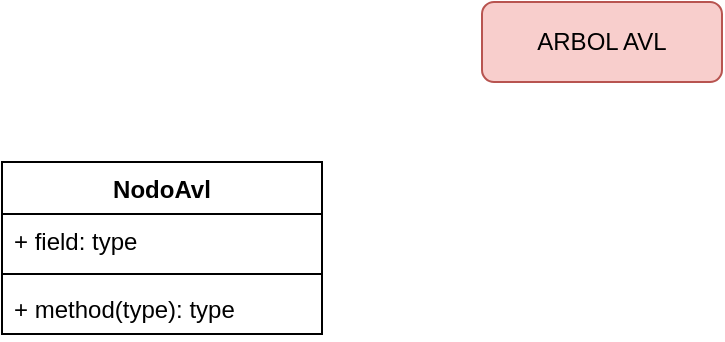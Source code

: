 <mxfile version="20.0.4" type="device" pages="6"><diagram id="R9HmOmGrn0DFZpgIMttn" name="Page-1"><mxGraphModel dx="543" dy="479" grid="1" gridSize="10" guides="1" tooltips="1" connect="1" arrows="1" fold="1" page="1" pageScale="1" pageWidth="850" pageHeight="1100" math="0" shadow="0"><root><mxCell id="0"/><mxCell id="1" parent="0"/><mxCell id="myRPwCA7bbL3HdgP-Zd--1" value="ARBOL AVL" style="rounded=1;whiteSpace=wrap;html=1;fillColor=#f8cecc;strokeColor=#b85450;" parent="1" vertex="1"><mxGeometry x="320" y="80" width="120" height="40" as="geometry"/></mxCell><mxCell id="myRPwCA7bbL3HdgP-Zd--2" value="NodoAvl" style="swimlane;fontStyle=1;align=center;verticalAlign=top;childLayout=stackLayout;horizontal=1;startSize=26;horizontalStack=0;resizeParent=1;resizeParentMax=0;resizeLast=0;collapsible=1;marginBottom=0;" parent="1" vertex="1"><mxGeometry x="80" y="160" width="160" height="86" as="geometry"/></mxCell><mxCell id="myRPwCA7bbL3HdgP-Zd--3" value="+ field: type" style="text;strokeColor=none;fillColor=none;align=left;verticalAlign=top;spacingLeft=4;spacingRight=4;overflow=hidden;rotatable=0;points=[[0,0.5],[1,0.5]];portConstraint=eastwest;" parent="myRPwCA7bbL3HdgP-Zd--2" vertex="1"><mxGeometry y="26" width="160" height="26" as="geometry"/></mxCell><mxCell id="myRPwCA7bbL3HdgP-Zd--4" value="" style="line;strokeWidth=1;fillColor=none;align=left;verticalAlign=middle;spacingTop=-1;spacingLeft=3;spacingRight=3;rotatable=0;labelPosition=right;points=[];portConstraint=eastwest;" parent="myRPwCA7bbL3HdgP-Zd--2" vertex="1"><mxGeometry y="52" width="160" height="8" as="geometry"/></mxCell><mxCell id="myRPwCA7bbL3HdgP-Zd--5" value="+ method(type): type" style="text;strokeColor=none;fillColor=none;align=left;verticalAlign=top;spacingLeft=4;spacingRight=4;overflow=hidden;rotatable=0;points=[[0,0.5],[1,0.5]];portConstraint=eastwest;" parent="myRPwCA7bbL3HdgP-Zd--2" vertex="1"><mxGeometry y="60" width="160" height="26" as="geometry"/></mxCell></root></mxGraphModel></diagram><diagram id="ww0u9UkMHKjCdsdbLBeo" name="Page-2"><mxGraphModel dx="543" dy="479" grid="1" gridSize="10" guides="1" tooltips="1" connect="1" arrows="1" fold="1" page="1" pageScale="1" pageWidth="850" pageHeight="1100" math="0" shadow="0"><root><mxCell id="0"/><mxCell id="1" parent="0"/><mxCell id="B1tex8iKK5MIKcVeObwR-1" value="LISTA CLIENTES" style="rounded=1;whiteSpace=wrap;html=1;fillColor=#f8cecc;strokeColor=#b85450;" parent="1" vertex="1"><mxGeometry x="160" y="80" width="120" height="40" as="geometry"/></mxCell><mxCell id="69db1T7h85Bh_J88DnZD-16" style="edgeStyle=none;rounded=0;orthogonalLoop=1;jettySize=auto;html=1;entryX=0;entryY=0.5;entryDx=0;entryDy=0;" edge="1" parent="1" source="B1tex8iKK5MIKcVeObwR-2" target="69db1T7h85Bh_J88DnZD-3"><mxGeometry relative="1" as="geometry"/></mxCell><mxCell id="69db1T7h85Bh_J88DnZD-17" style="edgeStyle=none;rounded=0;orthogonalLoop=1;jettySize=auto;html=1;entryX=0;entryY=0.5;entryDx=0;entryDy=0;" edge="1" parent="1" source="B1tex8iKK5MIKcVeObwR-2" target="69db1T7h85Bh_J88DnZD-2"><mxGeometry relative="1" as="geometry"/></mxCell><mxCell id="B1tex8iKK5MIKcVeObwR-2" value="NodoCliente" style="swimlane;fontStyle=1;align=center;verticalAlign=top;childLayout=stackLayout;horizontal=1;startSize=26;horizontalStack=0;resizeParent=1;resizeParentMax=0;resizeLast=0;collapsible=1;marginBottom=0;" parent="1" vertex="1"><mxGeometry x="40" y="160" width="160" height="242" as="geometry"/></mxCell><mxCell id="B1tex8iKK5MIKcVeObwR-3" value="+ dpi: String" style="text;strokeColor=none;fillColor=none;align=left;verticalAlign=top;spacingLeft=4;spacingRight=4;overflow=hidden;rotatable=0;points=[[0,0.5],[1,0.5]];portConstraint=eastwest;" parent="B1tex8iKK5MIKcVeObwR-2" vertex="1"><mxGeometry y="26" width="160" height="26" as="geometry"/></mxCell><mxCell id="B1tex8iKK5MIKcVeObwR-6" value="+ nombreCompleto: String" style="text;strokeColor=none;fillColor=none;align=left;verticalAlign=top;spacingLeft=4;spacingRight=4;overflow=hidden;rotatable=0;points=[[0,0.5],[1,0.5]];portConstraint=eastwest;" parent="B1tex8iKK5MIKcVeObwR-2" vertex="1"><mxGeometry y="52" width="160" height="26" as="geometry"/></mxCell><mxCell id="B1tex8iKK5MIKcVeObwR-8" value="+ nombreUsuario: String" style="text;strokeColor=none;fillColor=none;align=left;verticalAlign=top;spacingLeft=4;spacingRight=4;overflow=hidden;rotatable=0;points=[[0,0.5],[1,0.5]];portConstraint=eastwest;" parent="B1tex8iKK5MIKcVeObwR-2" vertex="1"><mxGeometry y="78" width="160" height="26" as="geometry"/></mxCell><mxCell id="B1tex8iKK5MIKcVeObwR-10" value="+ correo: String" style="text;strokeColor=none;fillColor=none;align=left;verticalAlign=top;spacingLeft=4;spacingRight=4;overflow=hidden;rotatable=0;points=[[0,0.5],[1,0.5]];portConstraint=eastwest;" parent="B1tex8iKK5MIKcVeObwR-2" vertex="1"><mxGeometry y="104" width="160" height="26" as="geometry"/></mxCell><mxCell id="B1tex8iKK5MIKcVeObwR-11" value="+ contrasenia: String" style="text;strokeColor=none;fillColor=none;align=left;verticalAlign=top;spacingLeft=4;spacingRight=4;overflow=hidden;rotatable=0;points=[[0,0.5],[1,0.5]];portConstraint=eastwest;" parent="B1tex8iKK5MIKcVeObwR-2" vertex="1"><mxGeometry y="130" width="160" height="26" as="geometry"/></mxCell><mxCell id="B1tex8iKK5MIKcVeObwR-9" value="+ telefono: String" style="text;strokeColor=none;fillColor=none;align=left;verticalAlign=top;spacingLeft=4;spacingRight=4;overflow=hidden;rotatable=0;points=[[0,0.5],[1,0.5]];portConstraint=eastwest;" parent="B1tex8iKK5MIKcVeObwR-2" vertex="1"><mxGeometry y="156" width="160" height="26" as="geometry"/></mxCell><mxCell id="B1tex8iKK5MIKcVeObwR-7" value="+ siguiente: NodoCliente()" style="text;strokeColor=none;fillColor=none;align=left;verticalAlign=top;spacingLeft=4;spacingRight=4;overflow=hidden;rotatable=0;points=[[0,0.5],[1,0.5]];portConstraint=eastwest;" parent="B1tex8iKK5MIKcVeObwR-2" vertex="1"><mxGeometry y="182" width="160" height="26" as="geometry"/></mxCell><mxCell id="B1tex8iKK5MIKcVeObwR-4" value="" style="line;strokeWidth=1;fillColor=none;align=left;verticalAlign=middle;spacingTop=-1;spacingLeft=3;spacingRight=3;rotatable=0;labelPosition=right;points=[];portConstraint=eastwest;" parent="B1tex8iKK5MIKcVeObwR-2" vertex="1"><mxGeometry y="208" width="160" height="8" as="geometry"/></mxCell><mxCell id="B1tex8iKK5MIKcVeObwR-5" value="+ method(type): type" style="text;strokeColor=none;fillColor=none;align=left;verticalAlign=top;spacingLeft=4;spacingRight=4;overflow=hidden;rotatable=0;points=[[0,0.5],[1,0.5]];portConstraint=eastwest;" parent="B1tex8iKK5MIKcVeObwR-2" vertex="1"><mxGeometry y="216" width="160" height="26" as="geometry"/></mxCell><mxCell id="69db1T7h85Bh_J88DnZD-1" value="ListaCliente" style="swimlane;fontStyle=1;align=center;verticalAlign=top;childLayout=stackLayout;horizontal=1;startSize=26;horizontalStack=0;resizeParent=1;resizeParentMax=0;resizeLast=0;collapsible=1;marginBottom=0;" vertex="1" parent="1"><mxGeometry x="320" y="160" width="190" height="216" as="geometry"/></mxCell><mxCell id="69db1T7h85Bh_J88DnZD-2" value="+ primero: NodoCliente()" style="text;strokeColor=none;fillColor=none;align=left;verticalAlign=top;spacingLeft=4;spacingRight=4;overflow=hidden;rotatable=0;points=[[0,0.5],[1,0.5]];portConstraint=eastwest;" vertex="1" parent="69db1T7h85Bh_J88DnZD-1"><mxGeometry y="26" width="190" height="26" as="geometry"/></mxCell><mxCell id="69db1T7h85Bh_J88DnZD-3" value="+ ultimo: NodoCliente()" style="text;strokeColor=none;fillColor=none;align=left;verticalAlign=top;spacingLeft=4;spacingRight=4;overflow=hidden;rotatable=0;points=[[0,0.5],[1,0.5]];portConstraint=eastwest;" vertex="1" parent="69db1T7h85Bh_J88DnZD-1"><mxGeometry y="52" width="190" height="26" as="geometry"/></mxCell><mxCell id="69db1T7h85Bh_J88DnZD-4" value="+ size: int" style="text;strokeColor=none;fillColor=none;align=left;verticalAlign=top;spacingLeft=4;spacingRight=4;overflow=hidden;rotatable=0;points=[[0,0.5],[1,0.5]];portConstraint=eastwest;" vertex="1" parent="69db1T7h85Bh_J88DnZD-1"><mxGeometry y="78" width="190" height="26" as="geometry"/></mxCell><mxCell id="69db1T7h85Bh_J88DnZD-9" value="" style="line;strokeWidth=1;fillColor=none;align=left;verticalAlign=middle;spacingTop=-1;spacingLeft=3;spacingRight=3;rotatable=0;labelPosition=right;points=[];portConstraint=eastwest;" vertex="1" parent="69db1T7h85Bh_J88DnZD-1"><mxGeometry y="104" width="190" height="8" as="geometry"/></mxCell><mxCell id="69db1T7h85Bh_J88DnZD-10" value="+ getUser(String): NodoCliente" style="text;strokeColor=none;fillColor=none;align=left;verticalAlign=top;spacingLeft=4;spacingRight=4;overflow=hidden;rotatable=0;points=[[0,0.5],[1,0.5]];portConstraint=eastwest;" vertex="1" parent="69db1T7h85Bh_J88DnZD-1"><mxGeometry y="112" width="190" height="26" as="geometry"/></mxCell><mxCell id="69db1T7h85Bh_J88DnZD-11" value="+ getUserLogin(String,String): NodoCliente" style="text;strokeColor=none;fillColor=none;align=left;verticalAlign=top;spacingLeft=4;spacingRight=4;overflow=hidden;rotatable=0;points=[[0,0.5],[1,0.5]];portConstraint=eastwest;" vertex="1" parent="69db1T7h85Bh_J88DnZD-1"><mxGeometry y="138" width="190" height="26" as="geometry"/></mxCell><mxCell id="69db1T7h85Bh_J88DnZD-12" value="+ insertar(*args)" style="text;strokeColor=none;fillColor=none;align=left;verticalAlign=top;spacingLeft=4;spacingRight=4;overflow=hidden;rotatable=0;points=[[0,0.5],[1,0.5]];portConstraint=eastwest;" vertex="1" parent="69db1T7h85Bh_J88DnZD-1"><mxGeometry y="164" width="190" height="26" as="geometry"/></mxCell><mxCell id="69db1T7h85Bh_J88DnZD-13" value="+ graphviz(): String" style="text;strokeColor=none;fillColor=none;align=left;verticalAlign=top;spacingLeft=4;spacingRight=4;overflow=hidden;rotatable=0;points=[[0,0.5],[1,0.5]];portConstraint=eastwest;" vertex="1" parent="69db1T7h85Bh_J88DnZD-1"><mxGeometry y="190" width="190" height="26" as="geometry"/></mxCell></root></mxGraphModel></diagram><diagram id="oEbAY2H3nSwc2o5NirYM" name="Page-3"><mxGraphModel dx="543" dy="479" grid="1" gridSize="10" guides="1" tooltips="1" connect="1" arrows="1" fold="1" page="1" pageScale="1" pageWidth="850" pageHeight="1100" math="0" shadow="0"><root><mxCell id="0"/><mxCell id="1" parent="0"/><mxCell id="Y7iLfTUHZc05d_4y4Yfb-1" value="LISTA DE LISTAS (HASH)" style="rounded=1;whiteSpace=wrap;html=1;fillColor=#f8cecc;strokeColor=#b85450;" vertex="1" parent="1"><mxGeometry x="160" y="80" width="200" height="40" as="geometry"/></mxCell><mxCell id="ZOqB52vewZ_nIjZzbYp--38" style="edgeStyle=none;rounded=0;orthogonalLoop=1;jettySize=auto;html=1;entryX=0;entryY=0.5;entryDx=0;entryDy=0;" edge="1" parent="1" source="ZOqB52vewZ_nIjZzbYp--1" target="ZOqB52vewZ_nIjZzbYp--12"><mxGeometry relative="1" as="geometry"/></mxCell><mxCell id="ZOqB52vewZ_nIjZzbYp--39" style="edgeStyle=none;rounded=0;orthogonalLoop=1;jettySize=auto;html=1;entryX=0;entryY=0.5;entryDx=0;entryDy=0;" edge="1" parent="1" source="ZOqB52vewZ_nIjZzbYp--1" target="ZOqB52vewZ_nIjZzbYp--17"><mxGeometry relative="1" as="geometry"/></mxCell><mxCell id="ZOqB52vewZ_nIjZzbYp--1" value="NodoRep" style="swimlane;fontStyle=1;align=center;verticalAlign=top;childLayout=stackLayout;horizontal=1;startSize=26;horizontalStack=0;resizeParent=1;resizeParentMax=0;resizeLast=0;collapsible=1;marginBottom=0;" vertex="1" parent="1"><mxGeometry x="40" y="160" width="160" height="112" as="geometry"/></mxCell><mxCell id="ZOqB52vewZ_nIjZzbYp--2" value="+ idCategoria: String" style="text;strokeColor=none;fillColor=none;align=left;verticalAlign=top;spacingLeft=4;spacingRight=4;overflow=hidden;rotatable=0;points=[[0,0.5],[1,0.5]];portConstraint=eastwest;" vertex="1" parent="ZOqB52vewZ_nIjZzbYp--1"><mxGeometry y="26" width="160" height="26" as="geometry"/></mxCell><mxCell id="ZOqB52vewZ_nIjZzbYp--3" value="+ company: String" style="text;strokeColor=none;fillColor=none;align=left;verticalAlign=top;spacingLeft=4;spacingRight=4;overflow=hidden;rotatable=0;points=[[0,0.5],[1,0.5]];portConstraint=eastwest;" vertex="1" parent="ZOqB52vewZ_nIjZzbYp--1"><mxGeometry y="52" width="160" height="26" as="geometry"/></mxCell><mxCell id="ZOqB52vewZ_nIjZzbYp--4" value="+ siguiente: NodoRep()" style="text;strokeColor=none;fillColor=none;align=left;verticalAlign=top;spacingLeft=4;spacingRight=4;overflow=hidden;rotatable=0;points=[[0,0.5],[1,0.5]];portConstraint=eastwest;" vertex="1" parent="ZOqB52vewZ_nIjZzbYp--1"><mxGeometry y="78" width="160" height="26" as="geometry"/></mxCell><mxCell id="ZOqB52vewZ_nIjZzbYp--9" value="" style="line;strokeWidth=1;fillColor=none;align=left;verticalAlign=middle;spacingTop=-1;spacingLeft=3;spacingRight=3;rotatable=0;labelPosition=right;points=[];portConstraint=eastwest;" vertex="1" parent="ZOqB52vewZ_nIjZzbYp--1"><mxGeometry y="104" width="160" height="8" as="geometry"/></mxCell><mxCell id="ZOqB52vewZ_nIjZzbYp--40" style="edgeStyle=none;rounded=0;orthogonalLoop=1;jettySize=auto;html=1;entryX=1;entryY=0.5;entryDx=0;entryDy=0;" edge="1" parent="1" source="ZOqB52vewZ_nIjZzbYp--11" target="ZOqB52vewZ_nIjZzbYp--22"><mxGeometry relative="1" as="geometry"/></mxCell><mxCell id="ZOqB52vewZ_nIjZzbYp--11" value="Rep" style="swimlane;fontStyle=1;align=center;verticalAlign=top;childLayout=stackLayout;horizontal=1;startSize=26;horizontalStack=0;resizeParent=1;resizeParentMax=0;resizeLast=0;collapsible=1;marginBottom=0;" vertex="1" parent="1"><mxGeometry x="320" y="160" width="170" height="138" as="geometry"/></mxCell><mxCell id="ZOqB52vewZ_nIjZzbYp--12" value="+ primero: NodoRep" style="text;strokeColor=none;fillColor=none;align=left;verticalAlign=top;spacingLeft=4;spacingRight=4;overflow=hidden;rotatable=0;points=[[0,0.5],[1,0.5]];portConstraint=eastwest;" vertex="1" parent="ZOqB52vewZ_nIjZzbYp--11"><mxGeometry y="26" width="170" height="26" as="geometry"/></mxCell><mxCell id="ZOqB52vewZ_nIjZzbYp--17" value="+ ultimo: NodoRep" style="text;strokeColor=none;fillColor=none;align=left;verticalAlign=top;spacingLeft=4;spacingRight=4;overflow=hidden;rotatable=0;points=[[0,0.5],[1,0.5]];portConstraint=eastwest;" vertex="1" parent="ZOqB52vewZ_nIjZzbYp--11"><mxGeometry y="52" width="170" height="26" as="geometry"/></mxCell><mxCell id="ZOqB52vewZ_nIjZzbYp--15" value="" style="line;strokeWidth=1;fillColor=none;align=left;verticalAlign=middle;spacingTop=-1;spacingLeft=3;spacingRight=3;rotatable=0;labelPosition=right;points=[];portConstraint=eastwest;" vertex="1" parent="ZOqB52vewZ_nIjZzbYp--11"><mxGeometry y="78" width="170" height="8" as="geometry"/></mxCell><mxCell id="ZOqB52vewZ_nIjZzbYp--18" value="+ getNode(String): NodoRep" style="text;strokeColor=none;fillColor=none;align=left;verticalAlign=top;spacingLeft=4;spacingRight=4;overflow=hidden;rotatable=0;points=[[0,0.5],[1,0.5]];portConstraint=eastwest;" vertex="1" parent="ZOqB52vewZ_nIjZzbYp--11"><mxGeometry y="86" width="170" height="26" as="geometry"/></mxCell><mxCell id="ZOqB52vewZ_nIjZzbYp--19" value="+ insertar(Sring,String)" style="text;strokeColor=none;fillColor=none;align=left;verticalAlign=top;spacingLeft=4;spacingRight=4;overflow=hidden;rotatable=0;points=[[0,0.5],[1,0.5]];portConstraint=eastwest;" vertex="1" parent="ZOqB52vewZ_nIjZzbYp--11"><mxGeometry y="112" width="170" height="26" as="geometry"/></mxCell><mxCell id="ZOqB52vewZ_nIjZzbYp--41" style="edgeStyle=none;rounded=0;orthogonalLoop=1;jettySize=auto;html=1;entryX=0;entryY=0.5;entryDx=0;entryDy=0;" edge="1" parent="1" source="ZOqB52vewZ_nIjZzbYp--20" target="ZOqB52vewZ_nIjZzbYp--26"><mxGeometry relative="1" as="geometry"/></mxCell><mxCell id="ZOqB52vewZ_nIjZzbYp--42" style="edgeStyle=none;rounded=0;orthogonalLoop=1;jettySize=auto;html=1;entryX=0;entryY=0.5;entryDx=0;entryDy=0;" edge="1" parent="1" source="ZOqB52vewZ_nIjZzbYp--20" target="ZOqB52vewZ_nIjZzbYp--27"><mxGeometry relative="1" as="geometry"/></mxCell><mxCell id="ZOqB52vewZ_nIjZzbYp--20" value="NodoHash" style="swimlane;fontStyle=1;align=center;verticalAlign=top;childLayout=stackLayout;horizontal=1;startSize=26;horizontalStack=0;resizeParent=1;resizeParentMax=0;resizeLast=0;collapsible=1;marginBottom=0;" vertex="1" parent="1"><mxGeometry x="40" y="320" width="160" height="112" as="geometry"/></mxCell><mxCell id="ZOqB52vewZ_nIjZzbYp--21" value="+ id: int" style="text;strokeColor=none;fillColor=none;align=left;verticalAlign=top;spacingLeft=4;spacingRight=4;overflow=hidden;rotatable=0;points=[[0,0.5],[1,0.5]];portConstraint=eastwest;" vertex="1" parent="ZOqB52vewZ_nIjZzbYp--20"><mxGeometry y="26" width="160" height="26" as="geometry"/></mxCell><mxCell id="ZOqB52vewZ_nIjZzbYp--22" value="+ nodos: Rep()" style="text;strokeColor=none;fillColor=none;align=left;verticalAlign=top;spacingLeft=4;spacingRight=4;overflow=hidden;rotatable=0;points=[[0,0.5],[1,0.5]];portConstraint=eastwest;" vertex="1" parent="ZOqB52vewZ_nIjZzbYp--20"><mxGeometry y="52" width="160" height="26" as="geometry"/></mxCell><mxCell id="ZOqB52vewZ_nIjZzbYp--23" value="+ siguiente: NodoHash()" style="text;strokeColor=none;fillColor=none;align=left;verticalAlign=top;spacingLeft=4;spacingRight=4;overflow=hidden;rotatable=0;points=[[0,0.5],[1,0.5]];portConstraint=eastwest;" vertex="1" parent="ZOqB52vewZ_nIjZzbYp--20"><mxGeometry y="78" width="160" height="26" as="geometry"/></mxCell><mxCell id="ZOqB52vewZ_nIjZzbYp--24" value="" style="line;strokeWidth=1;fillColor=none;align=left;verticalAlign=middle;spacingTop=-1;spacingLeft=3;spacingRight=3;rotatable=0;labelPosition=right;points=[];portConstraint=eastwest;" vertex="1" parent="ZOqB52vewZ_nIjZzbYp--20"><mxGeometry y="104" width="160" height="8" as="geometry"/></mxCell><mxCell id="ZOqB52vewZ_nIjZzbYp--25" value="ListaHash" style="swimlane;fontStyle=1;align=center;verticalAlign=top;childLayout=stackLayout;horizontal=1;startSize=26;horizontalStack=0;resizeParent=1;resizeParentMax=0;resizeLast=0;collapsible=1;marginBottom=0;" vertex="1" parent="1"><mxGeometry x="320" y="320" width="170" height="320" as="geometry"/></mxCell><mxCell id="ZOqB52vewZ_nIjZzbYp--26" value="+ primero: NodoRep" style="text;strokeColor=none;fillColor=none;align=left;verticalAlign=top;spacingLeft=4;spacingRight=4;overflow=hidden;rotatable=0;points=[[0,0.5],[1,0.5]];portConstraint=eastwest;" vertex="1" parent="ZOqB52vewZ_nIjZzbYp--25"><mxGeometry y="26" width="170" height="26" as="geometry"/></mxCell><mxCell id="ZOqB52vewZ_nIjZzbYp--27" value="+ ultimo: NodoRep" style="text;strokeColor=none;fillColor=none;align=left;verticalAlign=top;spacingLeft=4;spacingRight=4;overflow=hidden;rotatable=0;points=[[0,0.5],[1,0.5]];portConstraint=eastwest;" vertex="1" parent="ZOqB52vewZ_nIjZzbYp--25"><mxGeometry y="52" width="170" height="26" as="geometry"/></mxCell><mxCell id="ZOqB52vewZ_nIjZzbYp--32" value="+ size: int" style="text;strokeColor=none;fillColor=none;align=left;verticalAlign=top;spacingLeft=4;spacingRight=4;overflow=hidden;rotatable=0;points=[[0,0.5],[1,0.5]];portConstraint=eastwest;" vertex="1" parent="ZOqB52vewZ_nIjZzbYp--25"><mxGeometry y="78" width="170" height="26" as="geometry"/></mxCell><mxCell id="ZOqB52vewZ_nIjZzbYp--31" value="+ element: int" style="text;strokeColor=none;fillColor=none;align=left;verticalAlign=top;spacingLeft=4;spacingRight=4;overflow=hidden;rotatable=0;points=[[0,0.5],[1,0.5]];portConstraint=eastwest;" vertex="1" parent="ZOqB52vewZ_nIjZzbYp--25"><mxGeometry y="104" width="170" height="26" as="geometry"/></mxCell><mxCell id="ZOqB52vewZ_nIjZzbYp--28" value="" style="line;strokeWidth=1;fillColor=none;align=left;verticalAlign=middle;spacingTop=-1;spacingLeft=3;spacingRight=3;rotatable=0;labelPosition=right;points=[];portConstraint=eastwest;" vertex="1" parent="ZOqB52vewZ_nIjZzbYp--25"><mxGeometry y="130" width="170" height="8" as="geometry"/></mxCell><mxCell id="ZOqB52vewZ_nIjZzbYp--29" value="+ rellenar()" style="text;strokeColor=none;fillColor=none;align=left;verticalAlign=top;spacingLeft=4;spacingRight=4;overflow=hidden;rotatable=0;points=[[0,0.5],[1,0.5]];portConstraint=eastwest;" vertex="1" parent="ZOqB52vewZ_nIjZzbYp--25"><mxGeometry y="138" width="170" height="26" as="geometry"/></mxCell><mxCell id="ZOqB52vewZ_nIjZzbYp--30" value="+getNode(String)" style="text;strokeColor=none;fillColor=none;align=left;verticalAlign=top;spacingLeft=4;spacingRight=4;overflow=hidden;rotatable=0;points=[[0,0.5],[1,0.5]];portConstraint=eastwest;" vertex="1" parent="ZOqB52vewZ_nIjZzbYp--25"><mxGeometry y="164" width="170" height="26" as="geometry"/></mxCell><mxCell id="ZOqB52vewZ_nIjZzbYp--33" value="+insertar(int)" style="text;strokeColor=none;fillColor=none;align=left;verticalAlign=top;spacingLeft=4;spacingRight=4;overflow=hidden;rotatable=0;points=[[0,0.5],[1,0.5]];portConstraint=eastwest;" vertex="1" parent="ZOqB52vewZ_nIjZzbYp--25"><mxGeometry y="190" width="170" height="26" as="geometry"/></mxCell><mxCell id="ZOqB52vewZ_nIjZzbYp--34" value="+ agregarNodo(*args)" style="text;strokeColor=none;fillColor=none;align=left;verticalAlign=top;spacingLeft=4;spacingRight=4;overflow=hidden;rotatable=0;points=[[0,0.5],[1,0.5]];portConstraint=eastwest;" vertex="1" parent="ZOqB52vewZ_nIjZzbYp--25"><mxGeometry y="216" width="170" height="26" as="geometry"/></mxCell><mxCell id="ZOqB52vewZ_nIjZzbYp--36" value="+ graphviz()" style="text;strokeColor=none;fillColor=none;align=left;verticalAlign=top;spacingLeft=4;spacingRight=4;overflow=hidden;rotatable=0;points=[[0,0.5],[1,0.5]];portConstraint=eastwest;" vertex="1" parent="ZOqB52vewZ_nIjZzbYp--25"><mxGeometry y="242" width="170" height="26" as="geometry"/></mxCell><mxCell id="ZOqB52vewZ_nIjZzbYp--37" value="+ overfill()" style="text;strokeColor=none;fillColor=none;align=left;verticalAlign=top;spacingLeft=4;spacingRight=4;overflow=hidden;rotatable=0;points=[[0,0.5],[1,0.5]];portConstraint=eastwest;" vertex="1" parent="ZOqB52vewZ_nIjZzbYp--25"><mxGeometry y="268" width="170" height="26" as="geometry"/></mxCell><mxCell id="ZOqB52vewZ_nIjZzbYp--35" value="+ rehashing()" style="text;strokeColor=none;fillColor=none;align=left;verticalAlign=top;spacingLeft=4;spacingRight=4;overflow=hidden;rotatable=0;points=[[0,0.5],[1,0.5]];portConstraint=eastwest;" vertex="1" parent="ZOqB52vewZ_nIjZzbYp--25"><mxGeometry y="294" width="170" height="26" as="geometry"/></mxCell></root></mxGraphModel></diagram><diagram id="KiQcXcW2TTEr_88MzWgp" name="Page-4"><mxGraphModel dx="543" dy="479" grid="1" gridSize="10" guides="1" tooltips="1" connect="1" arrows="1" fold="1" page="1" pageScale="1" pageWidth="850" pageHeight="1100" math="0" shadow="0"><root><mxCell id="0"/><mxCell id="1" parent="0"/><mxCell id="J-KGRJmfTeHoEetLa2mX-1" value="ARBOL ABB" style="rounded=1;whiteSpace=wrap;html=1;fillColor=#f8cecc;strokeColor=#b85450;" vertex="1" parent="1"><mxGeometry x="200" y="80" width="160" height="40" as="geometry"/></mxCell><mxCell id="J-KGRJmfTeHoEetLa2mX-22" style="edgeStyle=none;rounded=0;orthogonalLoop=1;jettySize=auto;html=1;entryX=0;entryY=0.5;entryDx=0;entryDy=0;" edge="1" parent="1" source="J-KGRJmfTeHoEetLa2mX-2" target="J-KGRJmfTeHoEetLa2mX-12"><mxGeometry relative="1" as="geometry"/></mxCell><mxCell id="J-KGRJmfTeHoEetLa2mX-2" value="NodoABB" style="swimlane;fontStyle=1;align=center;verticalAlign=top;childLayout=stackLayout;horizontal=1;startSize=26;horizontalStack=0;resizeParent=1;resizeParentMax=0;resizeLast=0;collapsible=1;marginBottom=0;" vertex="1" parent="1"><mxGeometry x="80" y="160" width="160" height="190" as="geometry"/></mxCell><mxCell id="J-KGRJmfTeHoEetLa2mX-7" value="+ dni: String" style="text;strokeColor=none;fillColor=none;align=left;verticalAlign=top;spacingLeft=4;spacingRight=4;overflow=hidden;rotatable=0;points=[[0,0.5],[1,0.5]];portConstraint=eastwest;" vertex="1" parent="J-KGRJmfTeHoEetLa2mX-2"><mxGeometry y="26" width="160" height="26" as="geometry"/></mxCell><mxCell id="J-KGRJmfTeHoEetLa2mX-3" value="+ nombreActor: String" style="text;strokeColor=none;fillColor=none;align=left;verticalAlign=top;spacingLeft=4;spacingRight=4;overflow=hidden;rotatable=0;points=[[0,0.5],[1,0.5]];portConstraint=eastwest;" vertex="1" parent="J-KGRJmfTeHoEetLa2mX-2"><mxGeometry y="52" width="160" height="26" as="geometry"/></mxCell><mxCell id="J-KGRJmfTeHoEetLa2mX-9" value="+ correo:String" style="text;strokeColor=none;fillColor=none;align=left;verticalAlign=top;spacingLeft=4;spacingRight=4;overflow=hidden;rotatable=0;points=[[0,0.5],[1,0.5]];portConstraint=eastwest;" vertex="1" parent="J-KGRJmfTeHoEetLa2mX-2"><mxGeometry y="78" width="160" height="26" as="geometry"/></mxCell><mxCell id="J-KGRJmfTeHoEetLa2mX-8" value="+ descripcion: String" style="text;strokeColor=none;fillColor=none;align=left;verticalAlign=top;spacingLeft=4;spacingRight=4;overflow=hidden;rotatable=0;points=[[0,0.5],[1,0.5]];portConstraint=eastwest;" vertex="1" parent="J-KGRJmfTeHoEetLa2mX-2"><mxGeometry y="104" width="160" height="26" as="geometry"/></mxCell><mxCell id="J-KGRJmfTeHoEetLa2mX-6" value="+ right: NodoABB()" style="text;strokeColor=none;fillColor=none;align=left;verticalAlign=top;spacingLeft=4;spacingRight=4;overflow=hidden;rotatable=0;points=[[0,0.5],[1,0.5]];portConstraint=eastwest;" vertex="1" parent="J-KGRJmfTeHoEetLa2mX-2"><mxGeometry y="130" width="160" height="26" as="geometry"/></mxCell><mxCell id="J-KGRJmfTeHoEetLa2mX-10" value="+ left: NodoABB()" style="text;strokeColor=none;fillColor=none;align=left;verticalAlign=top;spacingLeft=4;spacingRight=4;overflow=hidden;rotatable=0;points=[[0,0.5],[1,0.5]];portConstraint=eastwest;" vertex="1" parent="J-KGRJmfTeHoEetLa2mX-2"><mxGeometry y="156" width="160" height="26" as="geometry"/></mxCell><mxCell id="J-KGRJmfTeHoEetLa2mX-4" value="" style="line;strokeWidth=1;fillColor=none;align=left;verticalAlign=middle;spacingTop=-1;spacingLeft=3;spacingRight=3;rotatable=0;labelPosition=right;points=[];portConstraint=eastwest;" vertex="1" parent="J-KGRJmfTeHoEetLa2mX-2"><mxGeometry y="182" width="160" height="8" as="geometry"/></mxCell><mxCell id="J-KGRJmfTeHoEetLa2mX-11" value="ABBActores" style="swimlane;fontStyle=1;align=center;verticalAlign=top;childLayout=stackLayout;horizontal=1;startSize=26;horizontalStack=0;resizeParent=1;resizeParentMax=0;resizeLast=0;collapsible=1;marginBottom=0;" vertex="1" parent="1"><mxGeometry x="320" y="160" width="160" height="164" as="geometry"/></mxCell><mxCell id="J-KGRJmfTeHoEetLa2mX-12" value="+ root : NodoABB" style="text;strokeColor=none;fillColor=none;align=left;verticalAlign=top;spacingLeft=4;spacingRight=4;overflow=hidden;rotatable=0;points=[[0,0.5],[1,0.5]];portConstraint=eastwest;" vertex="1" parent="J-KGRJmfTeHoEetLa2mX-11"><mxGeometry y="26" width="160" height="26" as="geometry"/></mxCell><mxCell id="J-KGRJmfTeHoEetLa2mX-13" value="+ size: int" style="text;strokeColor=none;fillColor=none;align=left;verticalAlign=top;spacingLeft=4;spacingRight=4;overflow=hidden;rotatable=0;points=[[0,0.5],[1,0.5]];portConstraint=eastwest;" vertex="1" parent="J-KGRJmfTeHoEetLa2mX-11"><mxGeometry y="52" width="160" height="26" as="geometry"/></mxCell><mxCell id="J-KGRJmfTeHoEetLa2mX-18" value="" style="line;strokeWidth=1;fillColor=none;align=left;verticalAlign=middle;spacingTop=-1;spacingLeft=3;spacingRight=3;rotatable=0;labelPosition=right;points=[];portConstraint=eastwest;" vertex="1" parent="J-KGRJmfTeHoEetLa2mX-11"><mxGeometry y="78" width="160" height="8" as="geometry"/></mxCell><mxCell id="J-KGRJmfTeHoEetLa2mX-19" value="+ getNode(String)" style="text;strokeColor=none;fillColor=none;align=left;verticalAlign=top;spacingLeft=4;spacingRight=4;overflow=hidden;rotatable=0;points=[[0,0.5],[1,0.5]];portConstraint=eastwest;" vertex="1" parent="J-KGRJmfTeHoEetLa2mX-11"><mxGeometry y="86" width="160" height="26" as="geometry"/></mxCell><mxCell id="J-KGRJmfTeHoEetLa2mX-20" value="+ insertar(*args)" style="text;strokeColor=none;fillColor=none;align=left;verticalAlign=top;spacingLeft=4;spacingRight=4;overflow=hidden;rotatable=0;points=[[0,0.5],[1,0.5]];portConstraint=eastwest;" vertex="1" parent="J-KGRJmfTeHoEetLa2mX-11"><mxGeometry y="112" width="160" height="26" as="geometry"/></mxCell><mxCell id="J-KGRJmfTeHoEetLa2mX-21" value="+ graphviz()" style="text;strokeColor=none;fillColor=none;align=left;verticalAlign=top;spacingLeft=4;spacingRight=4;overflow=hidden;rotatable=0;points=[[0,0.5],[1,0.5]];portConstraint=eastwest;" vertex="1" parent="J-KGRJmfTeHoEetLa2mX-11"><mxGeometry y="138" width="160" height="26" as="geometry"/></mxCell></root></mxGraphModel></diagram><diagram id="IKVMDwduetKD9c2Eb2lR" name="Page-5"><mxGraphModel dx="543" dy="479" grid="1" gridSize="10" guides="1" tooltips="1" connect="1" arrows="1" fold="1" page="1" pageScale="1" pageWidth="850" pageHeight="1100" math="0" shadow="0"><root><mxCell id="0"/><mxCell id="1" parent="0"/><mxCell id="oJzFbjOt2iM8u4xw0qEy-1" value="ARBOL AVL" style="rounded=1;whiteSpace=wrap;html=1;fillColor=#f8cecc;strokeColor=#b85450;" vertex="1" parent="1"><mxGeometry x="200" y="80" width="160" height="40" as="geometry"/></mxCell><mxCell id="oJzFbjOt2iM8u4xw0qEy-2" style="edgeStyle=none;rounded=0;orthogonalLoop=1;jettySize=auto;html=1;entryX=0;entryY=0.5;entryDx=0;entryDy=0;" edge="1" parent="1" source="oJzFbjOt2iM8u4xw0qEy-3" target="oJzFbjOt2iM8u4xw0qEy-12"><mxGeometry relative="1" as="geometry"/></mxCell><mxCell id="oJzFbjOt2iM8u4xw0qEy-3" value="NodoAVL" style="swimlane;fontStyle=1;align=center;verticalAlign=top;childLayout=stackLayout;horizontal=1;startSize=26;horizontalStack=0;resizeParent=1;resizeParentMax=0;resizeLast=0;collapsible=1;marginBottom=0;" vertex="1" parent="1"><mxGeometry x="40" y="160" width="180" height="320" as="geometry"/></mxCell><mxCell id="oJzFbjOt2iM8u4xw0qEy-4" value="+ idPelicula: String" style="text;strokeColor=none;fillColor=none;align=left;verticalAlign=top;spacingLeft=4;spacingRight=4;overflow=hidden;rotatable=0;points=[[0,0.5],[1,0.5]];portConstraint=eastwest;" vertex="1" parent="oJzFbjOt2iM8u4xw0qEy-3"><mxGeometry y="26" width="180" height="26" as="geometry"/></mxCell><mxCell id="oJzFbjOt2iM8u4xw0qEy-5" value="+ nombrePelicula: String" style="text;strokeColor=none;fillColor=none;align=left;verticalAlign=top;spacingLeft=4;spacingRight=4;overflow=hidden;rotatable=0;points=[[0,0.5],[1,0.5]];portConstraint=eastwest;" vertex="1" parent="oJzFbjOt2iM8u4xw0qEy-3"><mxGeometry y="52" width="180" height="26" as="geometry"/></mxCell><mxCell id="oJzFbjOt2iM8u4xw0qEy-6" value="+ descripcion: String" style="text;strokeColor=none;fillColor=none;align=left;verticalAlign=top;spacingLeft=4;spacingRight=4;overflow=hidden;rotatable=0;points=[[0,0.5],[1,0.5]];portConstraint=eastwest;" vertex="1" parent="oJzFbjOt2iM8u4xw0qEy-3"><mxGeometry y="78" width="180" height="26" as="geometry"/></mxCell><mxCell id="oJzFbjOt2iM8u4xw0qEy-7" value="+ puntuacion: int" style="text;strokeColor=none;fillColor=none;align=left;verticalAlign=top;spacingLeft=4;spacingRight=4;overflow=hidden;rotatable=0;points=[[0,0.5],[1,0.5]];portConstraint=eastwest;" vertex="1" parent="oJzFbjOt2iM8u4xw0qEy-3"><mxGeometry y="104" width="180" height="26" as="geometry"/></mxCell><mxCell id="oJzFbjOt2iM8u4xw0qEy-8" value="+ precio: int" style="text;strokeColor=none;fillColor=none;align=left;verticalAlign=top;spacingLeft=4;spacingRight=4;overflow=hidden;rotatable=0;points=[[0,0.5],[1,0.5]];portConstraint=eastwest;" vertex="1" parent="oJzFbjOt2iM8u4xw0qEy-3"><mxGeometry y="130" width="180" height="26" as="geometry"/></mxCell><mxCell id="oJzFbjOt2iM8u4xw0qEy-22" value="+ disponible: Boolean" style="text;strokeColor=none;fillColor=none;align=left;verticalAlign=top;spacingLeft=4;spacingRight=4;overflow=hidden;rotatable=0;points=[[0,0.5],[1,0.5]];portConstraint=eastwest;" vertex="1" parent="oJzFbjOt2iM8u4xw0qEy-3"><mxGeometry y="156" width="180" height="26" as="geometry"/></mxCell><mxCell id="oJzFbjOt2iM8u4xw0qEy-9" value="+ comentarios: [ ]" style="text;strokeColor=none;fillColor=none;align=left;verticalAlign=top;spacingLeft=4;spacingRight=4;overflow=hidden;rotatable=0;points=[[0,0.5],[1,0.5]];portConstraint=eastwest;" vertex="1" parent="oJzFbjOt2iM8u4xw0qEy-3"><mxGeometry y="182" width="180" height="26" as="geometry"/></mxCell><mxCell id="oJzFbjOt2iM8u4xw0qEy-18" value="+ left: NodoAVL()" style="text;strokeColor=none;fillColor=none;align=left;verticalAlign=top;spacingLeft=4;spacingRight=4;overflow=hidden;rotatable=0;points=[[0,0.5],[1,0.5]];portConstraint=eastwest;" vertex="1" parent="oJzFbjOt2iM8u4xw0qEy-3"><mxGeometry y="208" width="180" height="26" as="geometry"/></mxCell><mxCell id="oJzFbjOt2iM8u4xw0qEy-19" value="+ right: NodoAVL()" style="text;strokeColor=none;fillColor=none;align=left;verticalAlign=top;spacingLeft=4;spacingRight=4;overflow=hidden;rotatable=0;points=[[0,0.5],[1,0.5]];portConstraint=eastwest;" vertex="1" parent="oJzFbjOt2iM8u4xw0qEy-3"><mxGeometry y="234" width="180" height="26" as="geometry"/></mxCell><mxCell id="oJzFbjOt2iM8u4xw0qEy-10" value="" style="line;strokeWidth=1;fillColor=none;align=left;verticalAlign=middle;spacingTop=-1;spacingLeft=3;spacingRight=3;rotatable=0;labelPosition=right;points=[];portConstraint=eastwest;" vertex="1" parent="oJzFbjOt2iM8u4xw0qEy-3"><mxGeometry y="260" width="180" height="8" as="geometry"/></mxCell><mxCell id="oJzFbjOt2iM8u4xw0qEy-20" value="+ agregarComentario(String)" style="text;strokeColor=none;fillColor=none;align=left;verticalAlign=top;spacingLeft=4;spacingRight=4;overflow=hidden;rotatable=0;points=[[0,0.5],[1,0.5]];portConstraint=eastwest;" vertex="1" parent="oJzFbjOt2iM8u4xw0qEy-3"><mxGeometry y="268" width="180" height="26" as="geometry"/></mxCell><mxCell id="oJzFbjOt2iM8u4xw0qEy-21" value="+ getDisponible()" style="text;strokeColor=none;fillColor=none;align=left;verticalAlign=top;spacingLeft=4;spacingRight=4;overflow=hidden;rotatable=0;points=[[0,0.5],[1,0.5]];portConstraint=eastwest;" vertex="1" parent="oJzFbjOt2iM8u4xw0qEy-3"><mxGeometry y="294" width="180" height="26" as="geometry"/></mxCell><mxCell id="oJzFbjOt2iM8u4xw0qEy-11" value="AVLPeliculas" style="swimlane;fontStyle=1;align=center;verticalAlign=top;childLayout=stackLayout;horizontal=1;startSize=26;horizontalStack=0;resizeParent=1;resizeParentMax=0;resizeLast=0;collapsible=1;marginBottom=0;" vertex="1" parent="1"><mxGeometry x="320" y="160" width="200" height="268" as="geometry"/></mxCell><mxCell id="oJzFbjOt2iM8u4xw0qEy-12" value="+ root : NodoAVL" style="text;strokeColor=none;fillColor=none;align=left;verticalAlign=top;spacingLeft=4;spacingRight=4;overflow=hidden;rotatable=0;points=[[0,0.5],[1,0.5]];portConstraint=eastwest;" vertex="1" parent="oJzFbjOt2iM8u4xw0qEy-11"><mxGeometry y="26" width="200" height="26" as="geometry"/></mxCell><mxCell id="oJzFbjOt2iM8u4xw0qEy-13" value="+ size: int" style="text;strokeColor=none;fillColor=none;align=left;verticalAlign=top;spacingLeft=4;spacingRight=4;overflow=hidden;rotatable=0;points=[[0,0.5],[1,0.5]];portConstraint=eastwest;" vertex="1" parent="oJzFbjOt2iM8u4xw0qEy-11"><mxGeometry y="52" width="200" height="26" as="geometry"/></mxCell><mxCell id="oJzFbjOt2iM8u4xw0qEy-14" value="" style="line;strokeWidth=1;fillColor=none;align=left;verticalAlign=middle;spacingTop=-1;spacingLeft=3;spacingRight=3;rotatable=0;labelPosition=right;points=[];portConstraint=eastwest;" vertex="1" parent="oJzFbjOt2iM8u4xw0qEy-11"><mxGeometry y="78" width="200" height="8" as="geometry"/></mxCell><mxCell id="oJzFbjOt2iM8u4xw0qEy-15" value="+ getNode(String)" style="text;strokeColor=none;fillColor=none;align=left;verticalAlign=top;spacingLeft=4;spacingRight=4;overflow=hidden;rotatable=0;points=[[0,0.5],[1,0.5]];portConstraint=eastwest;" vertex="1" parent="oJzFbjOt2iM8u4xw0qEy-11"><mxGeometry y="86" width="200" height="26" as="geometry"/></mxCell><mxCell id="oJzFbjOt2iM8u4xw0qEy-16" value="+ insertar(*args)" style="text;strokeColor=none;fillColor=none;align=left;verticalAlign=top;spacingLeft=4;spacingRight=4;overflow=hidden;rotatable=0;points=[[0,0.5],[1,0.5]];portConstraint=eastwest;" vertex="1" parent="oJzFbjOt2iM8u4xw0qEy-11"><mxGeometry y="112" width="200" height="26" as="geometry"/></mxCell><mxCell id="oJzFbjOt2iM8u4xw0qEy-24" value="+ rotacionDerecha(node)" style="text;strokeColor=none;fillColor=none;align=left;verticalAlign=top;spacingLeft=4;spacingRight=4;overflow=hidden;rotatable=0;points=[[0,0.5],[1,0.5]];portConstraint=eastwest;" vertex="1" parent="oJzFbjOt2iM8u4xw0qEy-11"><mxGeometry y="138" width="200" height="26" as="geometry"/></mxCell><mxCell id="oJzFbjOt2iM8u4xw0qEy-25" value="+ rotacionIzquierda(node)" style="text;strokeColor=none;fillColor=none;align=left;verticalAlign=top;spacingLeft=4;spacingRight=4;overflow=hidden;rotatable=0;points=[[0,0.5],[1,0.5]];portConstraint=eastwest;" vertex="1" parent="oJzFbjOt2iM8u4xw0qEy-11"><mxGeometry y="164" width="200" height="26" as="geometry"/></mxCell><mxCell id="oJzFbjOt2iM8u4xw0qEy-26" value="+ rotacionDobleDerecha(node)" style="text;strokeColor=none;fillColor=none;align=left;verticalAlign=top;spacingLeft=4;spacingRight=4;overflow=hidden;rotatable=0;points=[[0,0.5],[1,0.5]];portConstraint=eastwest;" vertex="1" parent="oJzFbjOt2iM8u4xw0qEy-11"><mxGeometry y="190" width="200" height="26" as="geometry"/></mxCell><mxCell id="oJzFbjOt2iM8u4xw0qEy-27" value="+ rotacionDobleIzquierda(node)" style="text;strokeColor=none;fillColor=none;align=left;verticalAlign=top;spacingLeft=4;spacingRight=4;overflow=hidden;rotatable=0;points=[[0,0.5],[1,0.5]];portConstraint=eastwest;" vertex="1" parent="oJzFbjOt2iM8u4xw0qEy-11"><mxGeometry y="216" width="200" height="26" as="geometry"/></mxCell><mxCell id="oJzFbjOt2iM8u4xw0qEy-17" value="+ graphviz()" style="text;strokeColor=none;fillColor=none;align=left;verticalAlign=top;spacingLeft=4;spacingRight=4;overflow=hidden;rotatable=0;points=[[0,0.5],[1,0.5]];portConstraint=eastwest;" vertex="1" parent="oJzFbjOt2iM8u4xw0qEy-11"><mxGeometry y="242" width="200" height="26" as="geometry"/></mxCell></root></mxGraphModel></diagram><diagram id="5ckeN2nXrqaJbEcQRDvl" name="Page-6"><mxGraphModel dx="1108" dy="516" grid="1" gridSize="10" guides="1" tooltips="1" connect="1" arrows="1" fold="1" page="1" pageScale="1" pageWidth="850" pageHeight="1100" math="0" shadow="0"><root><mxCell id="0"/><mxCell id="1" parent="0"/><mxCell id="tuj1P-xFFmtz6mtLQG4z-1" value="ARBOL MERKLE" style="rounded=1;whiteSpace=wrap;html=1;fillColor=#f8cecc;strokeColor=#b85450;" vertex="1" parent="1"><mxGeometry x="340" y="120" width="160" height="40" as="geometry"/></mxCell><mxCell id="tuj1P-xFFmtz6mtLQG4z-2" style="edgeStyle=none;rounded=0;orthogonalLoop=1;jettySize=auto;html=1;entryX=1;entryY=0.5;entryDx=0;entryDy=0;" edge="1" parent="1" source="tuj1P-xFFmtz6mtLQG4z-3" target="tuj1P-xFFmtz6mtLQG4z-17"><mxGeometry relative="1" as="geometry"/></mxCell><mxCell id="tuj1P-xFFmtz6mtLQG4z-45" style="edgeStyle=none;rounded=0;orthogonalLoop=1;jettySize=auto;html=1;entryX=0;entryY=0.5;entryDx=0;entryDy=0;" edge="1" parent="1" source="tuj1P-xFFmtz6mtLQG4z-3" target="tuj1P-xFFmtz6mtLQG4z-38"><mxGeometry relative="1" as="geometry"/></mxCell><mxCell id="tuj1P-xFFmtz6mtLQG4z-3" value="NodoRenta" style="swimlane;fontStyle=1;align=center;verticalAlign=top;childLayout=stackLayout;horizontal=1;startSize=26;horizontalStack=0;resizeParent=1;resizeParentMax=0;resizeLast=0;collapsible=1;marginBottom=0;" vertex="1" parent="1"><mxGeometry x="520" y="200" width="180" height="112" as="geometry"/></mxCell><mxCell id="tuj1P-xFFmtz6mtLQG4z-4" value="+ nombre: String" style="text;strokeColor=none;fillColor=none;align=left;verticalAlign=top;spacingLeft=4;spacingRight=4;overflow=hidden;rotatable=0;points=[[0,0.5],[1,0.5]];portConstraint=eastwest;" vertex="1" parent="tuj1P-xFFmtz6mtLQG4z-3"><mxGeometry y="26" width="180" height="26" as="geometry"/></mxCell><mxCell id="tuj1P-xFFmtz6mtLQG4z-5" value="+ siguiente: NodoRenta()" style="text;strokeColor=none;fillColor=none;align=left;verticalAlign=top;spacingLeft=4;spacingRight=4;overflow=hidden;rotatable=0;points=[[0,0.5],[1,0.5]];portConstraint=eastwest;" vertex="1" parent="tuj1P-xFFmtz6mtLQG4z-3"><mxGeometry y="52" width="180" height="26" as="geometry"/></mxCell><mxCell id="tuj1P-xFFmtz6mtLQG4z-13" value="" style="line;strokeWidth=1;fillColor=none;align=left;verticalAlign=middle;spacingTop=-1;spacingLeft=3;spacingRight=3;rotatable=0;labelPosition=right;points=[];portConstraint=eastwest;" vertex="1" parent="tuj1P-xFFmtz6mtLQG4z-3"><mxGeometry y="78" width="180" height="8" as="geometry"/></mxCell><mxCell id="tuj1P-xFFmtz6mtLQG4z-14" value="+ toString(): String" style="text;strokeColor=none;fillColor=none;align=left;verticalAlign=top;spacingLeft=4;spacingRight=4;overflow=hidden;rotatable=0;points=[[0,0.5],[1,0.5]];portConstraint=eastwest;" vertex="1" parent="tuj1P-xFFmtz6mtLQG4z-3"><mxGeometry y="86" width="180" height="26" as="geometry"/></mxCell><mxCell id="tuj1P-xFFmtz6mtLQG4z-46" style="edgeStyle=none;rounded=0;orthogonalLoop=1;jettySize=auto;html=1;entryX=0;entryY=0.5;entryDx=0;entryDy=0;" edge="1" parent="1" source="tuj1P-xFFmtz6mtLQG4z-16" target="tuj1P-xFFmtz6mtLQG4z-37"><mxGeometry relative="1" as="geometry"/></mxCell><mxCell id="tuj1P-xFFmtz6mtLQG4z-16" value="ListaRenta" style="swimlane;fontStyle=1;align=center;verticalAlign=top;childLayout=stackLayout;horizontal=1;startSize=26;horizontalStack=0;resizeParent=1;resizeParentMax=0;resizeLast=0;collapsible=1;marginBottom=0;" vertex="1" parent="1"><mxGeometry x="110" y="400" width="200" height="138" as="geometry"/></mxCell><mxCell id="tuj1P-xFFmtz6mtLQG4z-17" value="+ primero: NodoRenta()" style="text;strokeColor=none;fillColor=none;align=left;verticalAlign=top;spacingLeft=4;spacingRight=4;overflow=hidden;rotatable=0;points=[[0,0.5],[1,0.5]];portConstraint=eastwest;" vertex="1" parent="tuj1P-xFFmtz6mtLQG4z-16"><mxGeometry y="26" width="200" height="26" as="geometry"/></mxCell><mxCell id="tuj1P-xFFmtz6mtLQG4z-18" value="+ ultimo: NodoRenta()" style="text;strokeColor=none;fillColor=none;align=left;verticalAlign=top;spacingLeft=4;spacingRight=4;overflow=hidden;rotatable=0;points=[[0,0.5],[1,0.5]];portConstraint=eastwest;" vertex="1" parent="tuj1P-xFFmtz6mtLQG4z-16"><mxGeometry y="52" width="200" height="26" as="geometry"/></mxCell><mxCell id="tuj1P-xFFmtz6mtLQG4z-27" value="+ len: Int" style="text;strokeColor=none;fillColor=none;align=left;verticalAlign=top;spacingLeft=4;spacingRight=4;overflow=hidden;rotatable=0;points=[[0,0.5],[1,0.5]];portConstraint=eastwest;" vertex="1" parent="tuj1P-xFFmtz6mtLQG4z-16"><mxGeometry y="78" width="200" height="26" as="geometry"/></mxCell><mxCell id="tuj1P-xFFmtz6mtLQG4z-19" value="" style="line;strokeWidth=1;fillColor=none;align=left;verticalAlign=middle;spacingTop=-1;spacingLeft=3;spacingRight=3;rotatable=0;labelPosition=right;points=[];portConstraint=eastwest;" vertex="1" parent="tuj1P-xFFmtz6mtLQG4z-16"><mxGeometry y="104" width="200" height="8" as="geometry"/></mxCell><mxCell id="tuj1P-xFFmtz6mtLQG4z-20" value="+ insertar(String)" style="text;strokeColor=none;fillColor=none;align=left;verticalAlign=top;spacingLeft=4;spacingRight=4;overflow=hidden;rotatable=0;points=[[0,0.5],[1,0.5]];portConstraint=eastwest;" vertex="1" parent="tuj1P-xFFmtz6mtLQG4z-16"><mxGeometry y="112" width="200" height="26" as="geometry"/></mxCell><mxCell id="tuj1P-xFFmtz6mtLQG4z-47" style="edgeStyle=none;rounded=0;orthogonalLoop=1;jettySize=auto;html=1;entryX=0;entryY=0.5;entryDx=0;entryDy=0;" edge="1" parent="1" source="tuj1P-xFFmtz6mtLQG4z-28" target="tuj1P-xFFmtz6mtLQG4z-36"><mxGeometry relative="1" as="geometry"/></mxCell><mxCell id="tuj1P-xFFmtz6mtLQG4z-28" value="MerkleNode" style="swimlane;fontStyle=1;align=center;verticalAlign=top;childLayout=stackLayout;horizontal=1;startSize=26;horizontalStack=0;resizeParent=1;resizeParentMax=0;resizeLast=0;collapsible=1;marginBottom=0;" vertex="1" parent="1"><mxGeometry x="140" y="200" width="180" height="138" as="geometry"/></mxCell><mxCell id="tuj1P-xFFmtz6mtLQG4z-29" value="+ hash: String" style="text;strokeColor=none;fillColor=none;align=left;verticalAlign=top;spacingLeft=4;spacingRight=4;overflow=hidden;rotatable=0;points=[[0,0.5],[1,0.5]];portConstraint=eastwest;" vertex="1" parent="tuj1P-xFFmtz6mtLQG4z-28"><mxGeometry y="26" width="180" height="26" as="geometry"/></mxCell><mxCell id="tuj1P-xFFmtz6mtLQG4z-30" value="+ nombre: String" style="text;strokeColor=none;fillColor=none;align=left;verticalAlign=top;spacingLeft=4;spacingRight=4;overflow=hidden;rotatable=0;points=[[0,0.5],[1,0.5]];portConstraint=eastwest;" vertex="1" parent="tuj1P-xFFmtz6mtLQG4z-28"><mxGeometry y="52" width="180" height="26" as="geometry"/></mxCell><mxCell id="tuj1P-xFFmtz6mtLQG4z-33" value="+ left: MerkleNode()" style="text;strokeColor=none;fillColor=none;align=left;verticalAlign=top;spacingLeft=4;spacingRight=4;overflow=hidden;rotatable=0;points=[[0,0.5],[1,0.5]];portConstraint=eastwest;" vertex="1" parent="tuj1P-xFFmtz6mtLQG4z-28"><mxGeometry y="78" width="180" height="26" as="geometry"/></mxCell><mxCell id="tuj1P-xFFmtz6mtLQG4z-34" value="+ right: MerkleNode()" style="text;strokeColor=none;fillColor=none;align=left;verticalAlign=top;spacingLeft=4;spacingRight=4;overflow=hidden;rotatable=0;points=[[0,0.5],[1,0.5]];portConstraint=eastwest;" vertex="1" parent="tuj1P-xFFmtz6mtLQG4z-28"><mxGeometry y="104" width="180" height="26" as="geometry"/></mxCell><mxCell id="tuj1P-xFFmtz6mtLQG4z-31" value="" style="line;strokeWidth=1;fillColor=none;align=left;verticalAlign=middle;spacingTop=-1;spacingLeft=3;spacingRight=3;rotatable=0;labelPosition=right;points=[];portConstraint=eastwest;" vertex="1" parent="tuj1P-xFFmtz6mtLQG4z-28"><mxGeometry y="130" width="180" height="8" as="geometry"/></mxCell><mxCell id="tuj1P-xFFmtz6mtLQG4z-35" value="MerkleTree" style="swimlane;fontStyle=1;align=center;verticalAlign=top;childLayout=stackLayout;horizontal=1;startSize=26;horizontalStack=0;resizeParent=1;resizeParentMax=0;resizeLast=0;collapsible=1;marginBottom=0;" vertex="1" parent="1"><mxGeometry x="520" y="361" width="200" height="216" as="geometry"/></mxCell><mxCell id="tuj1P-xFFmtz6mtLQG4z-36" value="+ root: MerkleNode()" style="text;strokeColor=none;fillColor=none;align=left;verticalAlign=top;spacingLeft=4;spacingRight=4;overflow=hidden;rotatable=0;points=[[0,0.5],[1,0.5]];portConstraint=eastwest;" vertex="1" parent="tuj1P-xFFmtz6mtLQG4z-35"><mxGeometry y="26" width="200" height="26" as="geometry"/></mxCell><mxCell id="tuj1P-xFFmtz6mtLQG4z-37" value="+ dataBlock: ListaRenta()" style="text;strokeColor=none;fillColor=none;align=left;verticalAlign=top;spacingLeft=4;spacingRight=4;overflow=hidden;rotatable=0;points=[[0,0.5],[1,0.5]];portConstraint=eastwest;" vertex="1" parent="tuj1P-xFFmtz6mtLQG4z-35"><mxGeometry y="52" width="200" height="26" as="geometry"/></mxCell><mxCell id="tuj1P-xFFmtz6mtLQG4z-38" value="+ currentBlock: NodoRenta" style="text;strokeColor=none;fillColor=none;align=left;verticalAlign=top;spacingLeft=4;spacingRight=4;overflow=hidden;rotatable=0;points=[[0,0.5],[1,0.5]];portConstraint=eastwest;" vertex="1" parent="tuj1P-xFFmtz6mtLQG4z-35"><mxGeometry y="78" width="200" height="26" as="geometry"/></mxCell><mxCell id="tuj1P-xFFmtz6mtLQG4z-39" value="" style="line;strokeWidth=1;fillColor=none;align=left;verticalAlign=middle;spacingTop=-1;spacingLeft=3;spacingRight=3;rotatable=0;labelPosition=right;points=[];portConstraint=eastwest;" vertex="1" parent="tuj1P-xFFmtz6mtLQG4z-35"><mxGeometry y="104" width="200" height="8" as="geometry"/></mxCell><mxCell id="tuj1P-xFFmtz6mtLQG4z-40" value="+ rellenarDatos()" style="text;strokeColor=none;fillColor=none;align=left;verticalAlign=top;spacingLeft=4;spacingRight=4;overflow=hidden;rotatable=0;points=[[0,0.5],[1,0.5]];portConstraint=eastwest;" vertex="1" parent="tuj1P-xFFmtz6mtLQG4z-35"><mxGeometry y="112" width="200" height="26" as="geometry"/></mxCell><mxCell id="tuj1P-xFFmtz6mtLQG4z-42" value="+ generarArbol(ListaRenta())" style="text;strokeColor=none;fillColor=none;align=left;verticalAlign=top;spacingLeft=4;spacingRight=4;overflow=hidden;rotatable=0;points=[[0,0.5],[1,0.5]];portConstraint=eastwest;" vertex="1" parent="tuj1P-xFFmtz6mtLQG4z-35"><mxGeometry y="138" width="200" height="26" as="geometry"/></mxCell><mxCell id="tuj1P-xFFmtz6mtLQG4z-44" value="+ graphviz()" style="text;strokeColor=none;fillColor=none;align=left;verticalAlign=top;spacingLeft=4;spacingRight=4;overflow=hidden;rotatable=0;points=[[0,0.5],[1,0.5]];portConstraint=eastwest;" vertex="1" parent="tuj1P-xFFmtz6mtLQG4z-35"><mxGeometry y="164" width="200" height="26" as="geometry"/></mxCell><mxCell id="tuj1P-xFFmtz6mtLQG4z-43" value="+ generarHash(MerkleNode())" style="text;strokeColor=none;fillColor=none;align=left;verticalAlign=top;spacingLeft=4;spacingRight=4;overflow=hidden;rotatable=0;points=[[0,0.5],[1,0.5]];portConstraint=eastwest;" vertex="1" parent="tuj1P-xFFmtz6mtLQG4z-35"><mxGeometry y="190" width="200" height="26" as="geometry"/></mxCell></root></mxGraphModel></diagram></mxfile>